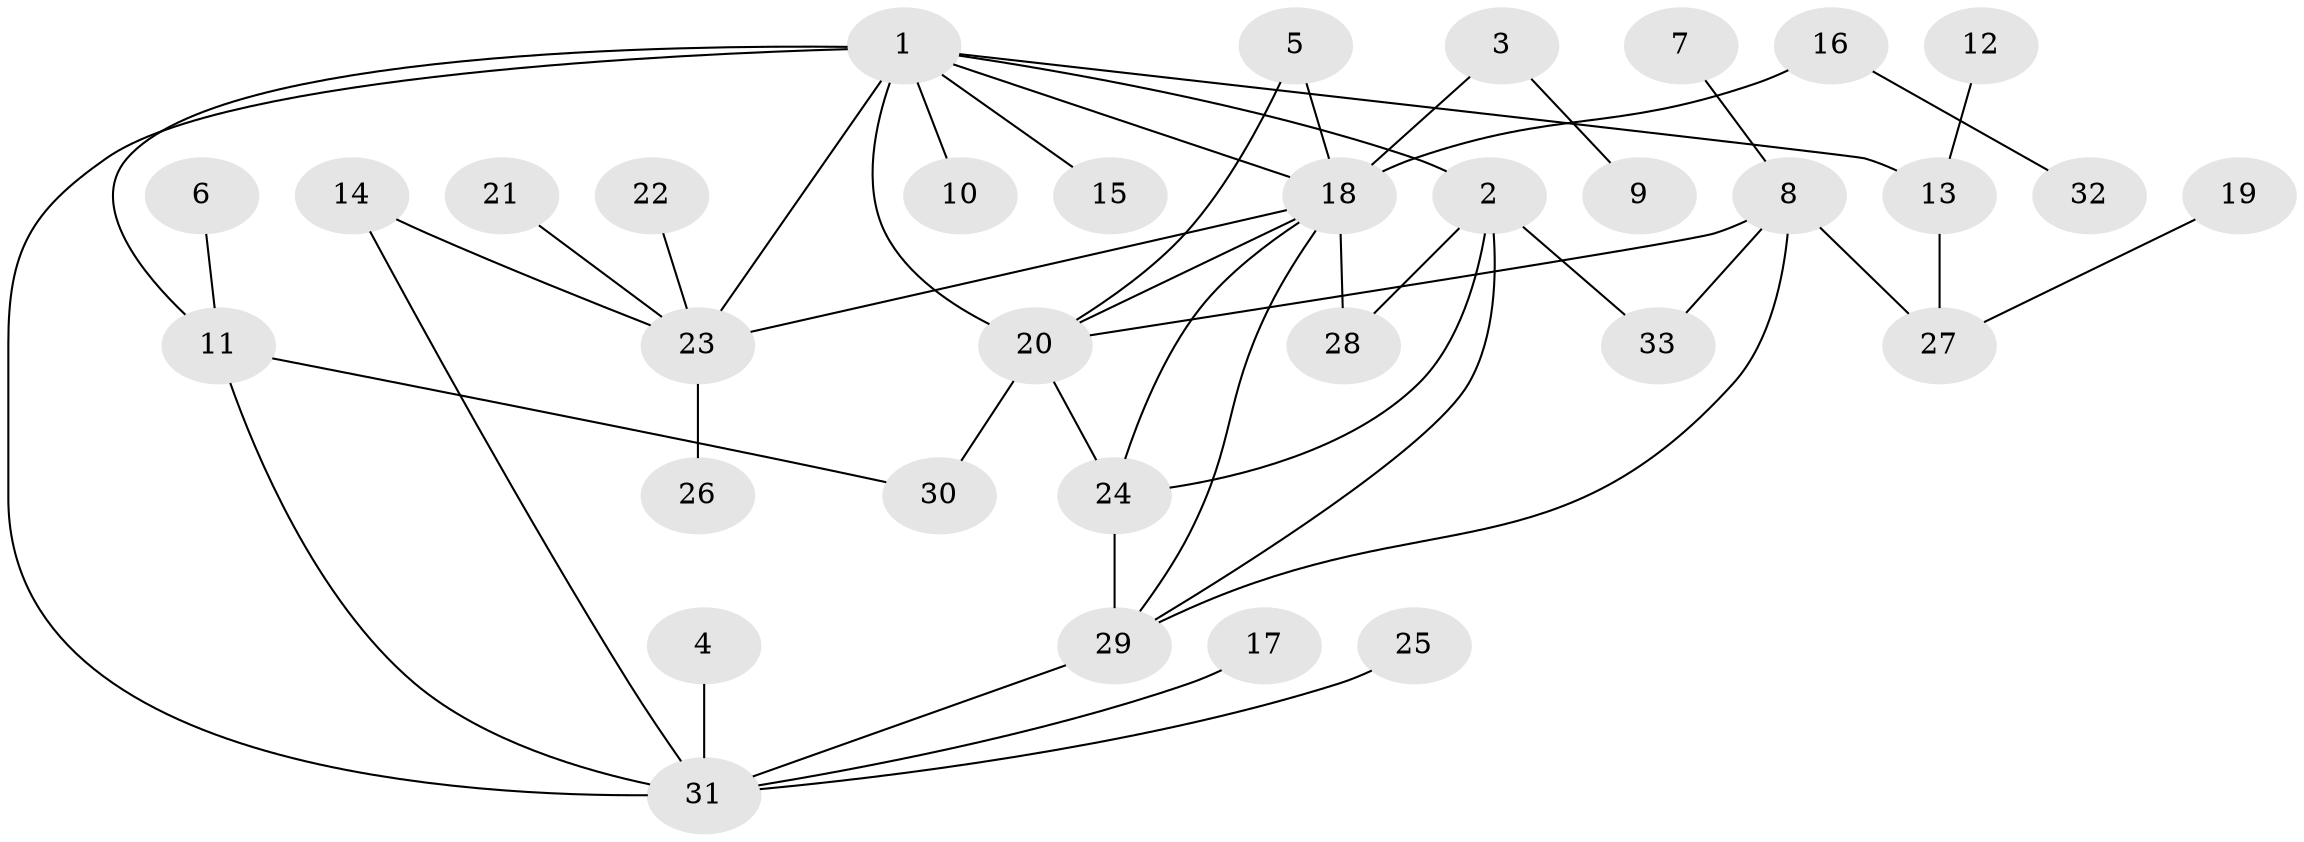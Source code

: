 // original degree distribution, {3: 0.09090909090909091, 5: 0.07575757575757576, 4: 0.07575757575757576, 8: 0.015151515151515152, 6: 0.030303030303030304, 9: 0.030303030303030304, 7: 0.015151515151515152, 2: 0.21212121212121213, 1: 0.45454545454545453}
// Generated by graph-tools (version 1.1) at 2025/26/03/09/25 03:26:45]
// undirected, 33 vertices, 47 edges
graph export_dot {
graph [start="1"]
  node [color=gray90,style=filled];
  1;
  2;
  3;
  4;
  5;
  6;
  7;
  8;
  9;
  10;
  11;
  12;
  13;
  14;
  15;
  16;
  17;
  18;
  19;
  20;
  21;
  22;
  23;
  24;
  25;
  26;
  27;
  28;
  29;
  30;
  31;
  32;
  33;
  1 -- 2 [weight=1.0];
  1 -- 10 [weight=1.0];
  1 -- 11 [weight=1.0];
  1 -- 13 [weight=1.0];
  1 -- 15 [weight=1.0];
  1 -- 18 [weight=1.0];
  1 -- 20 [weight=2.0];
  1 -- 23 [weight=1.0];
  1 -- 31 [weight=1.0];
  2 -- 24 [weight=1.0];
  2 -- 28 [weight=1.0];
  2 -- 29 [weight=1.0];
  2 -- 33 [weight=1.0];
  3 -- 9 [weight=1.0];
  3 -- 18 [weight=1.0];
  4 -- 31 [weight=1.0];
  5 -- 18 [weight=1.0];
  5 -- 20 [weight=1.0];
  6 -- 11 [weight=1.0];
  7 -- 8 [weight=1.0];
  8 -- 20 [weight=1.0];
  8 -- 27 [weight=1.0];
  8 -- 29 [weight=1.0];
  8 -- 33 [weight=1.0];
  11 -- 30 [weight=1.0];
  11 -- 31 [weight=1.0];
  12 -- 13 [weight=1.0];
  13 -- 27 [weight=1.0];
  14 -- 23 [weight=1.0];
  14 -- 31 [weight=1.0];
  16 -- 18 [weight=1.0];
  16 -- 32 [weight=1.0];
  17 -- 31 [weight=1.0];
  18 -- 20 [weight=1.0];
  18 -- 23 [weight=2.0];
  18 -- 24 [weight=1.0];
  18 -- 28 [weight=1.0];
  18 -- 29 [weight=1.0];
  19 -- 27 [weight=1.0];
  20 -- 24 [weight=1.0];
  20 -- 30 [weight=1.0];
  21 -- 23 [weight=1.0];
  22 -- 23 [weight=1.0];
  23 -- 26 [weight=1.0];
  24 -- 29 [weight=1.0];
  25 -- 31 [weight=1.0];
  29 -- 31 [weight=1.0];
}
